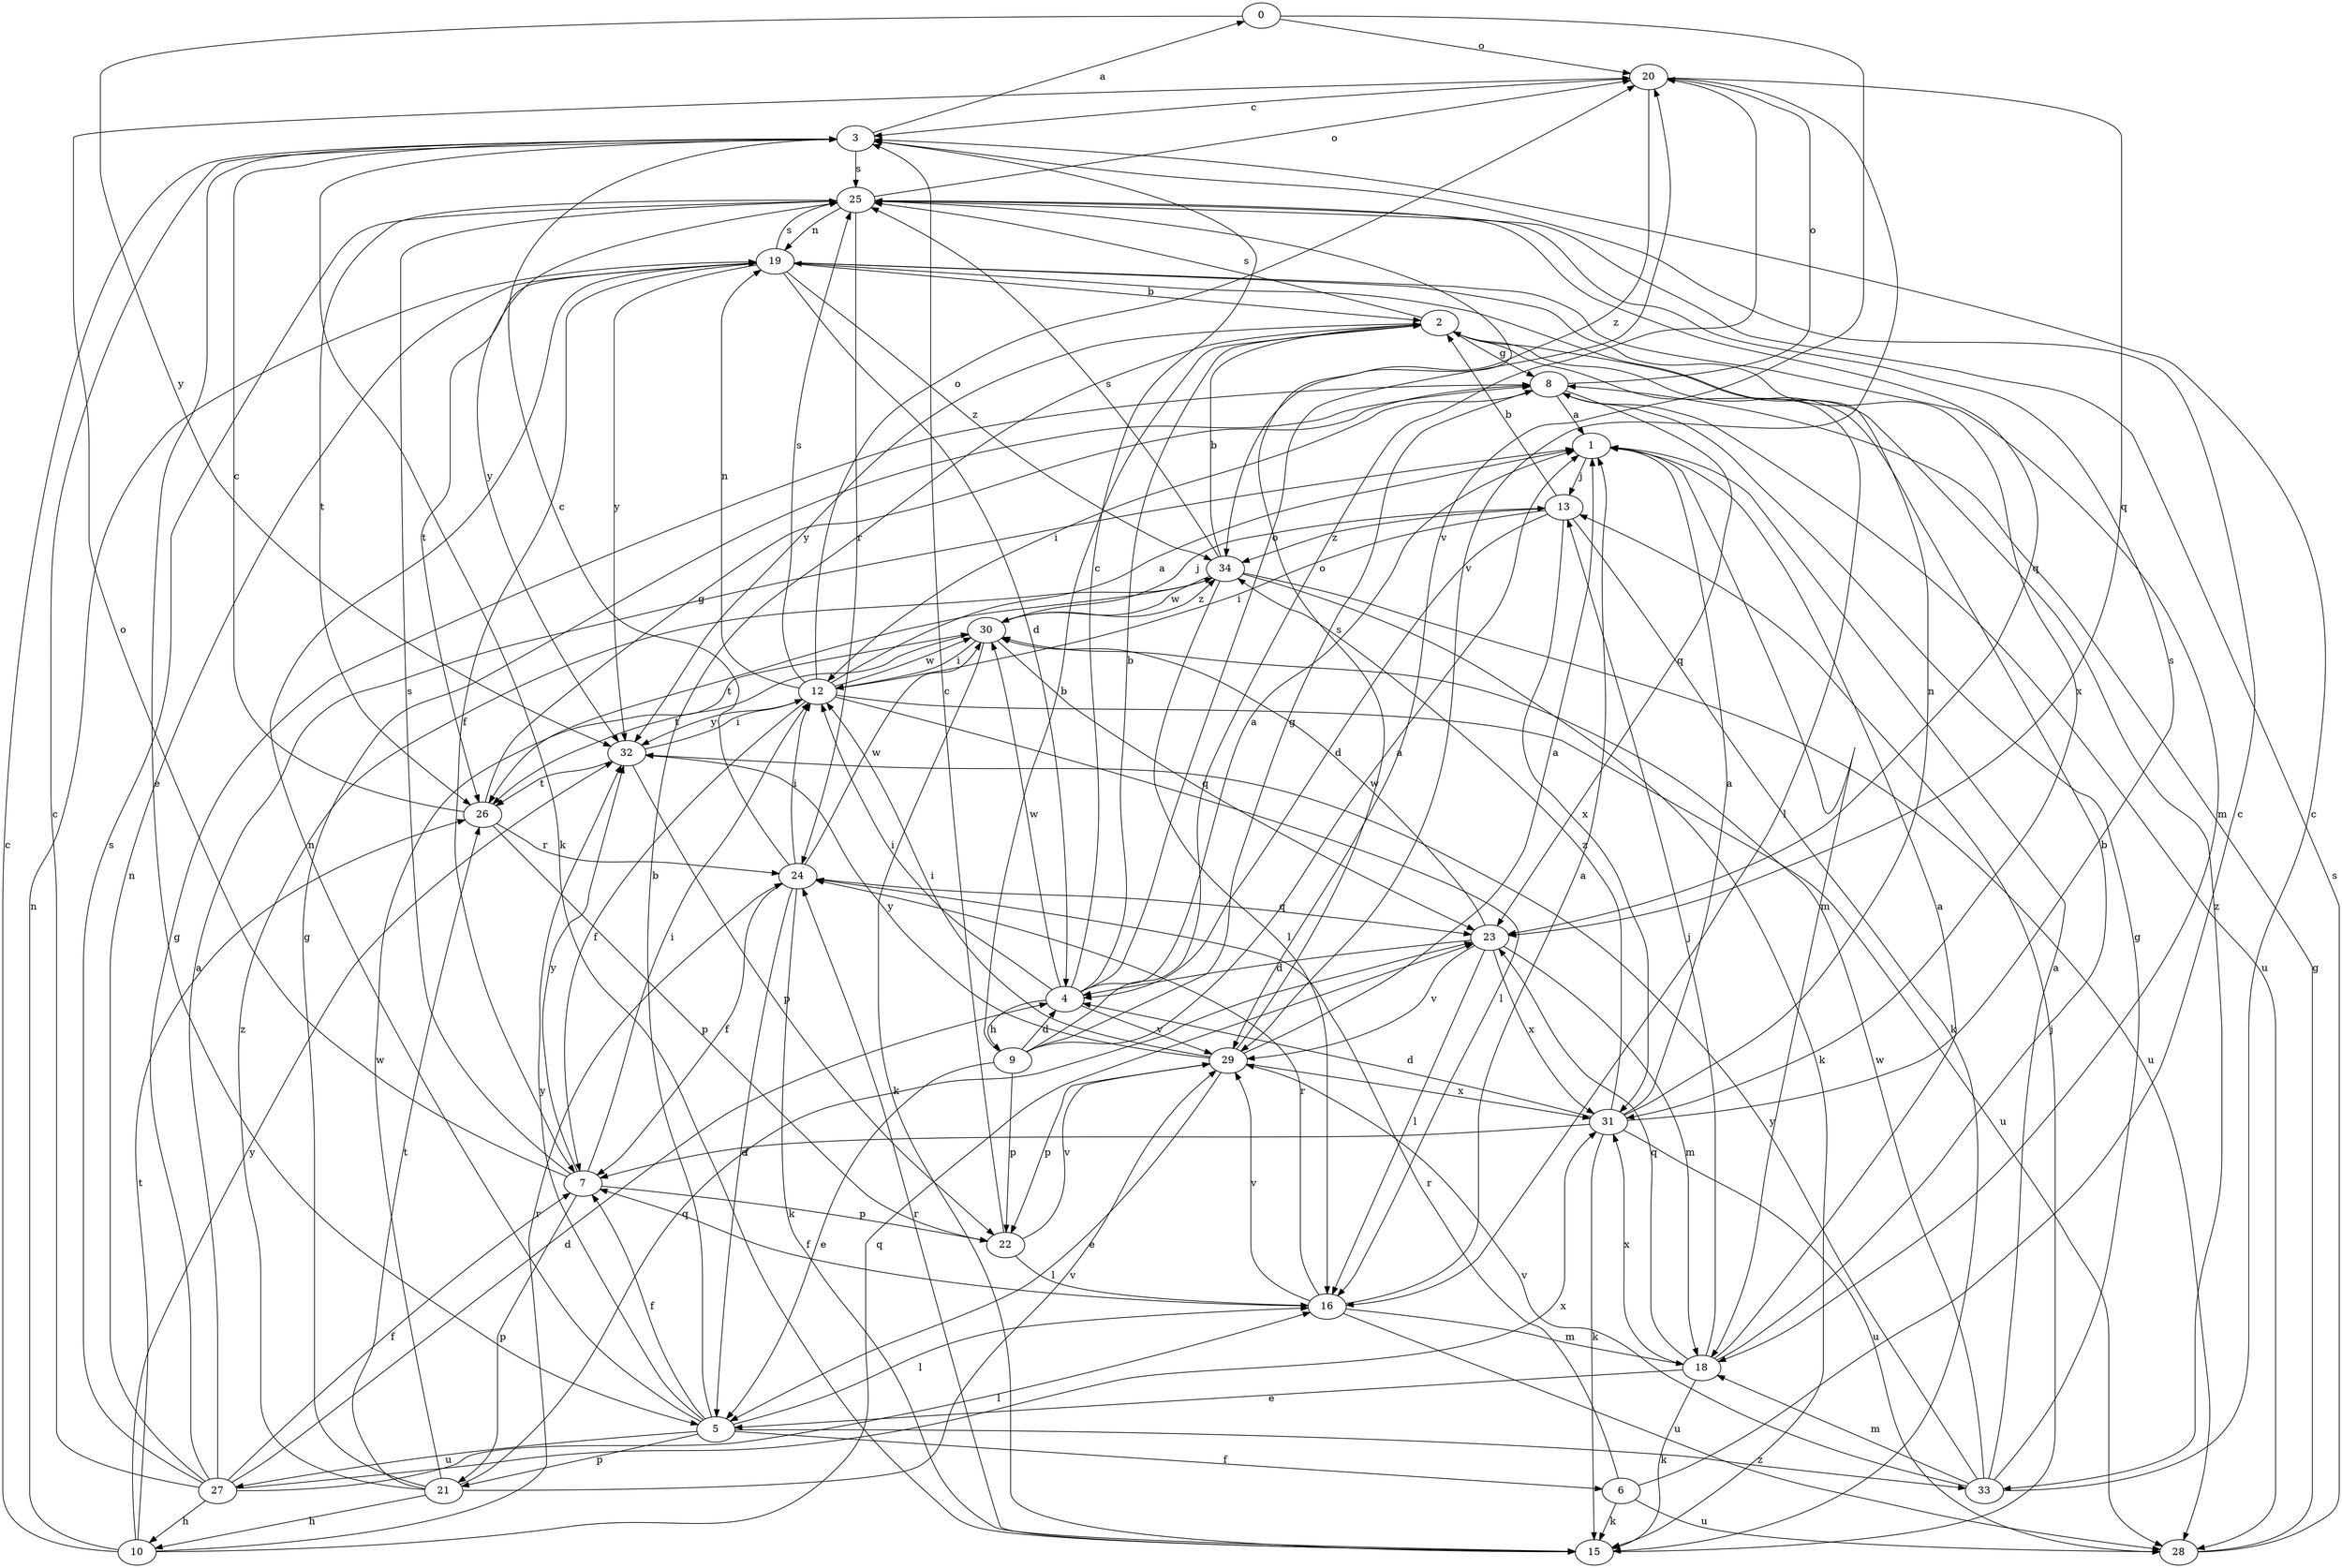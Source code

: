strict digraph  {
0;
1;
2;
3;
4;
5;
6;
7;
8;
9;
10;
12;
13;
15;
16;
18;
19;
20;
21;
22;
23;
24;
25;
26;
27;
28;
29;
30;
31;
32;
33;
34;
0 -> 20  [label=o];
0 -> 29  [label=v];
0 -> 32  [label=y];
1 -> 13  [label=j];
1 -> 18  [label=m];
2 -> 8  [label=g];
2 -> 16  [label=l];
2 -> 25  [label=s];
2 -> 32  [label=y];
2 -> 33  [label=z];
3 -> 0  [label=a];
3 -> 5  [label=e];
3 -> 15  [label=k];
3 -> 25  [label=s];
4 -> 1  [label=a];
4 -> 2  [label=b];
4 -> 3  [label=c];
4 -> 9  [label=h];
4 -> 12  [label=i];
4 -> 20  [label=o];
4 -> 29  [label=v];
4 -> 30  [label=w];
5 -> 2  [label=b];
5 -> 6  [label=f];
5 -> 7  [label=f];
5 -> 16  [label=l];
5 -> 19  [label=n];
5 -> 21  [label=p];
5 -> 27  [label=u];
5 -> 32  [label=y];
5 -> 33  [label=z];
6 -> 3  [label=c];
6 -> 15  [label=k];
6 -> 24  [label=r];
6 -> 28  [label=u];
7 -> 12  [label=i];
7 -> 20  [label=o];
7 -> 21  [label=p];
7 -> 22  [label=p];
7 -> 25  [label=s];
7 -> 32  [label=y];
8 -> 1  [label=a];
8 -> 12  [label=i];
8 -> 20  [label=o];
8 -> 23  [label=q];
8 -> 28  [label=u];
9 -> 1  [label=a];
9 -> 2  [label=b];
9 -> 4  [label=d];
9 -> 5  [label=e];
9 -> 8  [label=g];
9 -> 20  [label=o];
9 -> 22  [label=p];
10 -> 3  [label=c];
10 -> 19  [label=n];
10 -> 23  [label=q];
10 -> 24  [label=r];
10 -> 26  [label=t];
10 -> 32  [label=y];
12 -> 1  [label=a];
12 -> 7  [label=f];
12 -> 16  [label=l];
12 -> 19  [label=n];
12 -> 20  [label=o];
12 -> 25  [label=s];
12 -> 28  [label=u];
12 -> 30  [label=w];
12 -> 32  [label=y];
13 -> 2  [label=b];
13 -> 4  [label=d];
13 -> 12  [label=i];
13 -> 15  [label=k];
13 -> 31  [label=x];
13 -> 34  [label=z];
15 -> 13  [label=j];
15 -> 24  [label=r];
16 -> 1  [label=a];
16 -> 7  [label=f];
16 -> 18  [label=m];
16 -> 24  [label=r];
16 -> 28  [label=u];
16 -> 29  [label=v];
18 -> 1  [label=a];
18 -> 2  [label=b];
18 -> 5  [label=e];
18 -> 13  [label=j];
18 -> 15  [label=k];
18 -> 23  [label=q];
18 -> 31  [label=x];
19 -> 2  [label=b];
19 -> 4  [label=d];
19 -> 7  [label=f];
19 -> 18  [label=m];
19 -> 25  [label=s];
19 -> 26  [label=t];
19 -> 31  [label=x];
19 -> 32  [label=y];
19 -> 34  [label=z];
20 -> 3  [label=c];
20 -> 23  [label=q];
20 -> 29  [label=v];
20 -> 34  [label=z];
21 -> 8  [label=g];
21 -> 10  [label=h];
21 -> 23  [label=q];
21 -> 26  [label=t];
21 -> 29  [label=v];
21 -> 30  [label=w];
21 -> 34  [label=z];
22 -> 3  [label=c];
22 -> 16  [label=l];
22 -> 29  [label=v];
23 -> 4  [label=d];
23 -> 16  [label=l];
23 -> 18  [label=m];
23 -> 29  [label=v];
23 -> 30  [label=w];
23 -> 31  [label=x];
24 -> 3  [label=c];
24 -> 5  [label=e];
24 -> 7  [label=f];
24 -> 12  [label=i];
24 -> 15  [label=k];
24 -> 23  [label=q];
24 -> 30  [label=w];
25 -> 19  [label=n];
25 -> 20  [label=o];
25 -> 23  [label=q];
25 -> 24  [label=r];
25 -> 26  [label=t];
25 -> 32  [label=y];
26 -> 3  [label=c];
26 -> 8  [label=g];
26 -> 22  [label=p];
26 -> 24  [label=r];
27 -> 1  [label=a];
27 -> 3  [label=c];
27 -> 4  [label=d];
27 -> 7  [label=f];
27 -> 8  [label=g];
27 -> 10  [label=h];
27 -> 16  [label=l];
27 -> 19  [label=n];
27 -> 25  [label=s];
27 -> 31  [label=x];
28 -> 8  [label=g];
28 -> 25  [label=s];
29 -> 1  [label=a];
29 -> 5  [label=e];
29 -> 12  [label=i];
29 -> 22  [label=p];
29 -> 25  [label=s];
29 -> 31  [label=x];
29 -> 32  [label=y];
30 -> 12  [label=i];
30 -> 13  [label=j];
30 -> 15  [label=k];
30 -> 23  [label=q];
30 -> 26  [label=t];
30 -> 34  [label=z];
31 -> 1  [label=a];
31 -> 4  [label=d];
31 -> 7  [label=f];
31 -> 15  [label=k];
31 -> 19  [label=n];
31 -> 25  [label=s];
31 -> 28  [label=u];
31 -> 34  [label=z];
32 -> 12  [label=i];
32 -> 22  [label=p];
32 -> 26  [label=t];
33 -> 1  [label=a];
33 -> 3  [label=c];
33 -> 8  [label=g];
33 -> 18  [label=m];
33 -> 29  [label=v];
33 -> 30  [label=w];
33 -> 32  [label=y];
34 -> 2  [label=b];
34 -> 15  [label=k];
34 -> 16  [label=l];
34 -> 25  [label=s];
34 -> 26  [label=t];
34 -> 28  [label=u];
34 -> 30  [label=w];
}

